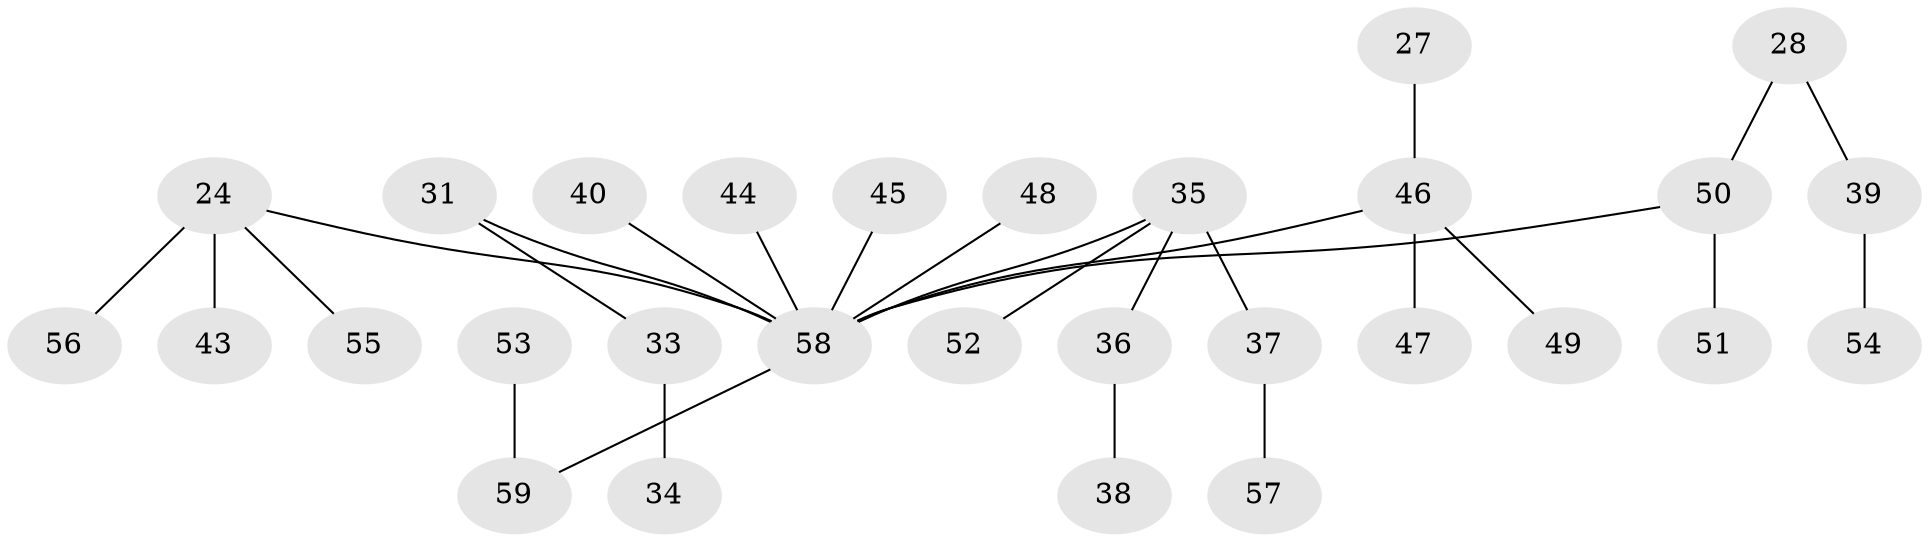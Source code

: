 // original degree distribution, {2: 0.2711864406779661, 6: 0.01694915254237288, 3: 0.1694915254237288, 5: 0.01694915254237288, 1: 0.4576271186440678, 4: 0.06779661016949153}
// Generated by graph-tools (version 1.1) at 2025/53/03/09/25 04:53:32]
// undirected, 29 vertices, 28 edges
graph export_dot {
graph [start="1"]
  node [color=gray90,style=filled];
  24;
  27;
  28;
  31 [super="+9+30"];
  33;
  34;
  35 [super="+25"];
  36;
  37;
  38;
  39;
  40;
  43;
  44;
  45;
  46 [super="+26+17+20"];
  47;
  48 [super="+7+10+13"];
  49;
  50 [super="+19"];
  51;
  52;
  53;
  54;
  55;
  56;
  57;
  58 [super="+4+42+18+15+29"];
  59 [super="+41"];
  24 -- 43;
  24 -- 55;
  24 -- 56;
  24 -- 58;
  27 -- 46;
  28 -- 39;
  28 -- 50;
  31 -- 33;
  31 -- 58;
  33 -- 34;
  35 -- 36;
  35 -- 37;
  35 -- 52;
  35 -- 58;
  36 -- 38;
  37 -- 57;
  39 -- 54;
  40 -- 58;
  44 -- 58;
  45 -- 58;
  46 -- 47;
  46 -- 49;
  46 -- 58;
  48 -- 58;
  50 -- 51;
  50 -- 58;
  53 -- 59;
  58 -- 59;
}
